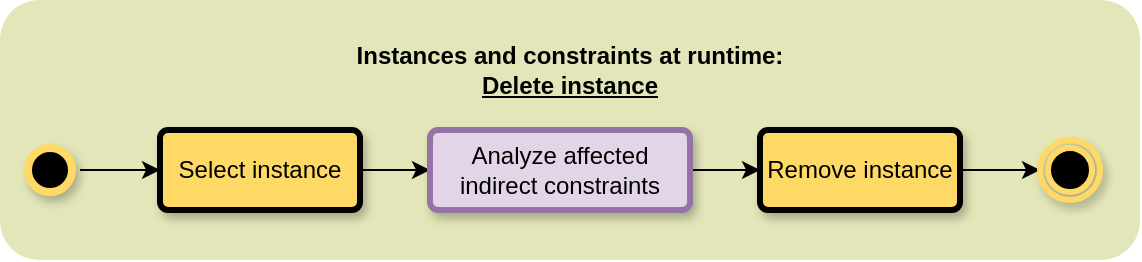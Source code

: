 <mxfile version="20.7.4" type="device"><diagram id="-kGQyA8Qwnf4sflw9EnE" name="Page-1"><mxGraphModel dx="1434" dy="834" grid="1" gridSize="10" guides="1" tooltips="1" connect="1" arrows="1" fold="1" page="1" pageScale="1" pageWidth="850" pageHeight="1100" math="0" shadow="0"><root><mxCell id="0"/><mxCell id="1" parent="0"/><mxCell id="2V0pliuDF8tgUf-stydE-1" value="&lt;span style=&quot;color: rgba(0, 0, 0, 0); font-family: monospace; font-size: 0px; text-align: start;&quot;&gt;%3CmxGraphModel%3E%3Croot%3E%3CmxCell%20id%3D%220%22%2F%3E%3CmxCell%20id%3D%221%22%20parent%3D%220%22%2F%3E%3CmxCell%20id%3D%222%22%20value%3D%22%26lt%3Bb%26gt%3BInstances%20and%20constraints%20at%20runtime%26lt%3B%2Fb%26gt%3B%22%20style%3D%22text%3Bhtml%3D1%3BstrokeColor%3Dnone%3BfillColor%3Dnone%3Balign%3Dcenter%3BverticalAlign%3Dmiddle%3BwhiteSpace%3Dwrap%3Brounded%3D0%3B%22%20vertex%3D%221%22%20parent%3D%221%22%3E%3CmxGeometry%20x%3D%22160%22%20y%3D%2290%22%20width%3D%22400%22%20height%3D%2230%22%20as%3D%22geometry%22%2F%3E%3C%2FmxCell%3E%3C%2Froot%3E%3C%2FmxGraphModel%3E&lt;/span&gt;" style="rounded=1;whiteSpace=wrap;html=1;shadow=0;sketch=0;strokeColor=none;strokeWidth=4;fillColor=#E3E6B8;gradientColor=none;" parent="1" vertex="1"><mxGeometry x="80" y="30" width="570" height="130" as="geometry"/></mxCell><mxCell id="2V0pliuDF8tgUf-stydE-2" style="edgeStyle=orthogonalEdgeStyle;rounded=0;orthogonalLoop=1;jettySize=auto;html=1;exitX=1;exitY=0.5;exitDx=0;exitDy=0;entryX=0;entryY=0.5;entryDx=0;entryDy=0;" parent="1" source="2V0pliuDF8tgUf-stydE-3" edge="1"><mxGeometry relative="1" as="geometry"><mxPoint x="160" y="115" as="targetPoint"/></mxGeometry></mxCell><mxCell id="2V0pliuDF8tgUf-stydE-3" value="" style="ellipse;html=1;shape=startState;fillColor=#000000;strokeColor=#FFD966;strokeWidth=4;shadow=1;" parent="1" vertex="1"><mxGeometry x="90" y="100" width="30" height="30" as="geometry"/></mxCell><mxCell id="Jubg0HbMOQTQH7ppeAbF-1" style="edgeStyle=orthogonalEdgeStyle;rounded=0;orthogonalLoop=1;jettySize=auto;html=1;exitX=1;exitY=0.5;exitDx=0;exitDy=0;entryX=0;entryY=0.5;entryDx=0;entryDy=0;" edge="1" parent="1" source="2V0pliuDF8tgUf-stydE-9" target="txlQs_6Xb1GdxIqq65Ih-1"><mxGeometry relative="1" as="geometry"/></mxCell><mxCell id="2V0pliuDF8tgUf-stydE-9" value="Select instance" style="rounded=1;arcSize=10;whiteSpace=wrap;html=1;align=center;strokeColor=#000000;strokeWidth=3;fillColor=#FFD966;perimeterSpacing=0;shadow=1;" parent="1" vertex="1"><mxGeometry x="160" y="95" width="100" height="40" as="geometry"/></mxCell><mxCell id="2V0pliuDF8tgUf-stydE-22" value="&lt;b style=&quot;border-color: var(--border-color);&quot;&gt;Instances and constraints at runtime:&lt;br&gt;&lt;u&gt;Delete instance&lt;/u&gt;&lt;br&gt;&lt;/b&gt;" style="text;html=1;strokeColor=none;fillColor=none;align=center;verticalAlign=middle;whiteSpace=wrap;rounded=0;" parent="1" vertex="1"><mxGeometry x="250" y="50" width="230" height="30" as="geometry"/></mxCell><mxCell id="txlQs_6Xb1GdxIqq65Ih-2" style="edgeStyle=orthogonalEdgeStyle;rounded=0;orthogonalLoop=1;jettySize=auto;html=1;exitX=1;exitY=0.5;exitDx=0;exitDy=0;entryX=0;entryY=0.5;entryDx=0;entryDy=0;" parent="1" source="2V0pliuDF8tgUf-stydE-35" target="2V0pliuDF8tgUf-stydE-57" edge="1"><mxGeometry relative="1" as="geometry"/></mxCell><mxCell id="2V0pliuDF8tgUf-stydE-35" value="Remove instance" style="rounded=1;arcSize=10;whiteSpace=wrap;html=1;align=center;strokeColor=#000000;strokeWidth=3;fillColor=#FFD966;perimeterSpacing=0;shadow=1;" parent="1" vertex="1"><mxGeometry x="460" y="95" width="100" height="40" as="geometry"/></mxCell><mxCell id="2V0pliuDF8tgUf-stydE-57" value="" style="ellipse;html=1;shape=endState;fillColor=#000000;strokeColor=#FFD966;strokeWidth=3;shadow=1;" parent="1" vertex="1"><mxGeometry x="600" y="100" width="30" height="30" as="geometry"/></mxCell><mxCell id="txlQs_6Xb1GdxIqq65Ih-3" style="edgeStyle=orthogonalEdgeStyle;rounded=0;orthogonalLoop=1;jettySize=auto;html=1;exitX=1;exitY=0.5;exitDx=0;exitDy=0;entryX=0;entryY=0.5;entryDx=0;entryDy=0;" parent="1" source="txlQs_6Xb1GdxIqq65Ih-1" target="2V0pliuDF8tgUf-stydE-35" edge="1"><mxGeometry relative="1" as="geometry"/></mxCell><mxCell id="txlQs_6Xb1GdxIqq65Ih-1" value="Analyze affected indirect constraints" style="rounded=1;arcSize=10;whiteSpace=wrap;html=1;align=center;strokeColor=#9673a6;strokeWidth=3;fillColor=#e1d5e7;perimeterSpacing=0;shadow=1;" parent="1" vertex="1"><mxGeometry x="295" y="95" width="130" height="40" as="geometry"/></mxCell></root></mxGraphModel></diagram></mxfile>